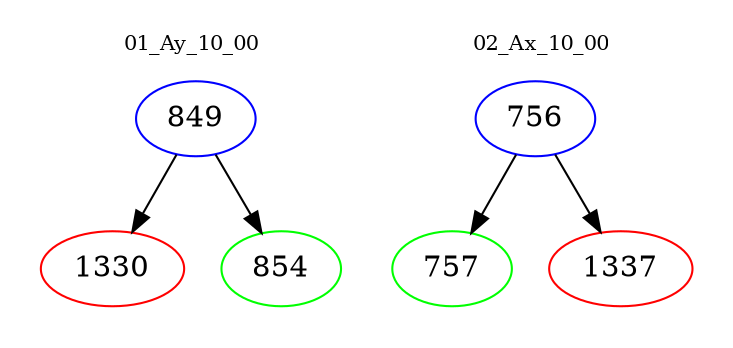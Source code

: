 digraph{
subgraph cluster_0 {
color = white
label = "01_Ay_10_00";
fontsize=10;
T0_849 [label="849", color="blue"]
T0_849 -> T0_1330 [color="black"]
T0_1330 [label="1330", color="red"]
T0_849 -> T0_854 [color="black"]
T0_854 [label="854", color="green"]
}
subgraph cluster_1 {
color = white
label = "02_Ax_10_00";
fontsize=10;
T1_756 [label="756", color="blue"]
T1_756 -> T1_757 [color="black"]
T1_757 [label="757", color="green"]
T1_756 -> T1_1337 [color="black"]
T1_1337 [label="1337", color="red"]
}
}
